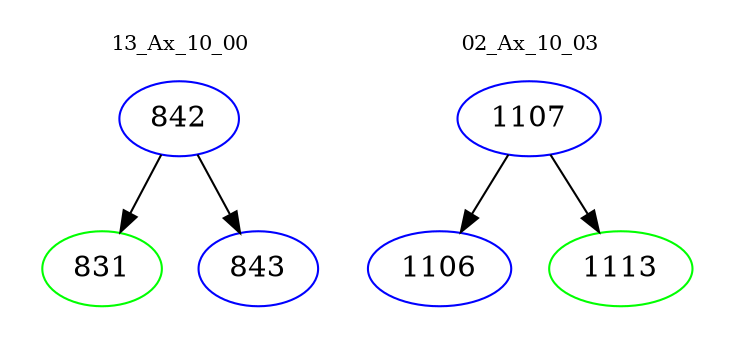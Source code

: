 digraph{
subgraph cluster_0 {
color = white
label = "13_Ax_10_00";
fontsize=10;
T0_842 [label="842", color="blue"]
T0_842 -> T0_831 [color="black"]
T0_831 [label="831", color="green"]
T0_842 -> T0_843 [color="black"]
T0_843 [label="843", color="blue"]
}
subgraph cluster_1 {
color = white
label = "02_Ax_10_03";
fontsize=10;
T1_1107 [label="1107", color="blue"]
T1_1107 -> T1_1106 [color="black"]
T1_1106 [label="1106", color="blue"]
T1_1107 -> T1_1113 [color="black"]
T1_1113 [label="1113", color="green"]
}
}
